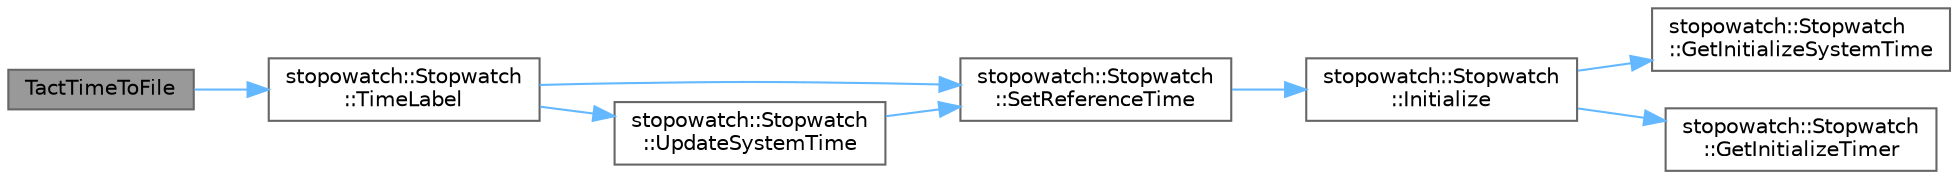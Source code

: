 digraph "TactTimeToFile"
{
 // LATEX_PDF_SIZE
  bgcolor="transparent";
  edge [fontname=Helvetica,fontsize=10,labelfontname=Helvetica,labelfontsize=10];
  node [fontname=Helvetica,fontsize=10,shape=box,height=0.2,width=0.4];
  rankdir="LR";
  Node1 [id="Node000001",label="TactTimeToFile",height=0.2,width=0.4,color="gray40", fillcolor="grey60", style="filled", fontcolor="black",tooltip="동작 시간을 파일에 저장합니다."];
  Node1 -> Node2 [id="edge1_Node000001_Node000002",color="steelblue1",style="solid",tooltip=" "];
  Node2 [id="Node000002",label="stopowatch::Stopwatch\l::TimeLabel",height=0.2,width=0.4,color="grey40", fillcolor="white", style="filled",URL="$a00153.html#a155591e6deca4cb16a0fed796c6df8c9",tooltip="현재 시간의 레이블을 문자열로 반환하는 함수입니다."];
  Node2 -> Node3 [id="edge2_Node000002_Node000003",color="steelblue1",style="solid",tooltip=" "];
  Node3 [id="Node000003",label="stopowatch::Stopwatch\l::SetReferenceTime",height=0.2,width=0.4,color="grey40", fillcolor="white", style="filled",URL="$a00153.html#ab9109777a989e397989e57ed02f963aa",tooltip="참조 시간을 설정하는 함수입니다."];
  Node3 -> Node4 [id="edge3_Node000003_Node000004",color="steelblue1",style="solid",tooltip=" "];
  Node4 [id="Node000004",label="stopowatch::Stopwatch\l::Initialize",height=0.2,width=0.4,color="grey40", fillcolor="white", style="filled",URL="$a00153.html#a7a6a5fa3f41742bb98935745bec45665",tooltip="초기화 함수입니다."];
  Node4 -> Node5 [id="edge4_Node000004_Node000005",color="steelblue1",style="solid",tooltip=" "];
  Node5 [id="Node000005",label="stopowatch::Stopwatch\l::GetInitializeSystemTime",height=0.2,width=0.4,color="grey40", fillcolor="white", style="filled",URL="$a00153.html#af155ffd67bd7a0ac1694d33b4a97c88e",tooltip="초기 시스템 시간을 가져오는 함수입니다."];
  Node4 -> Node6 [id="edge5_Node000004_Node000006",color="steelblue1",style="solid",tooltip=" "];
  Node6 [id="Node000006",label="stopowatch::Stopwatch\l::GetInitializeTimer",height=0.2,width=0.4,color="grey40", fillcolor="white", style="filled",URL="$a00153.html#a1e83a2b729d9d09cee68f4343e7935d8",tooltip="초기 타이머를 설정하는 함수입니다."];
  Node2 -> Node7 [id="edge6_Node000002_Node000007",color="steelblue1",style="solid",tooltip=" "];
  Node7 [id="Node000007",label="stopowatch::Stopwatch\l::UpdateSystemTime",height=0.2,width=0.4,color="grey40", fillcolor="white", style="filled",URL="$a00153.html#a10e8747e2e04ee2a402f848bfb001d99",tooltip="현재 시스템 시간을 업데이트하는 함수입니다."];
  Node7 -> Node3 [id="edge7_Node000007_Node000003",color="steelblue1",style="solid",tooltip=" "];
}

